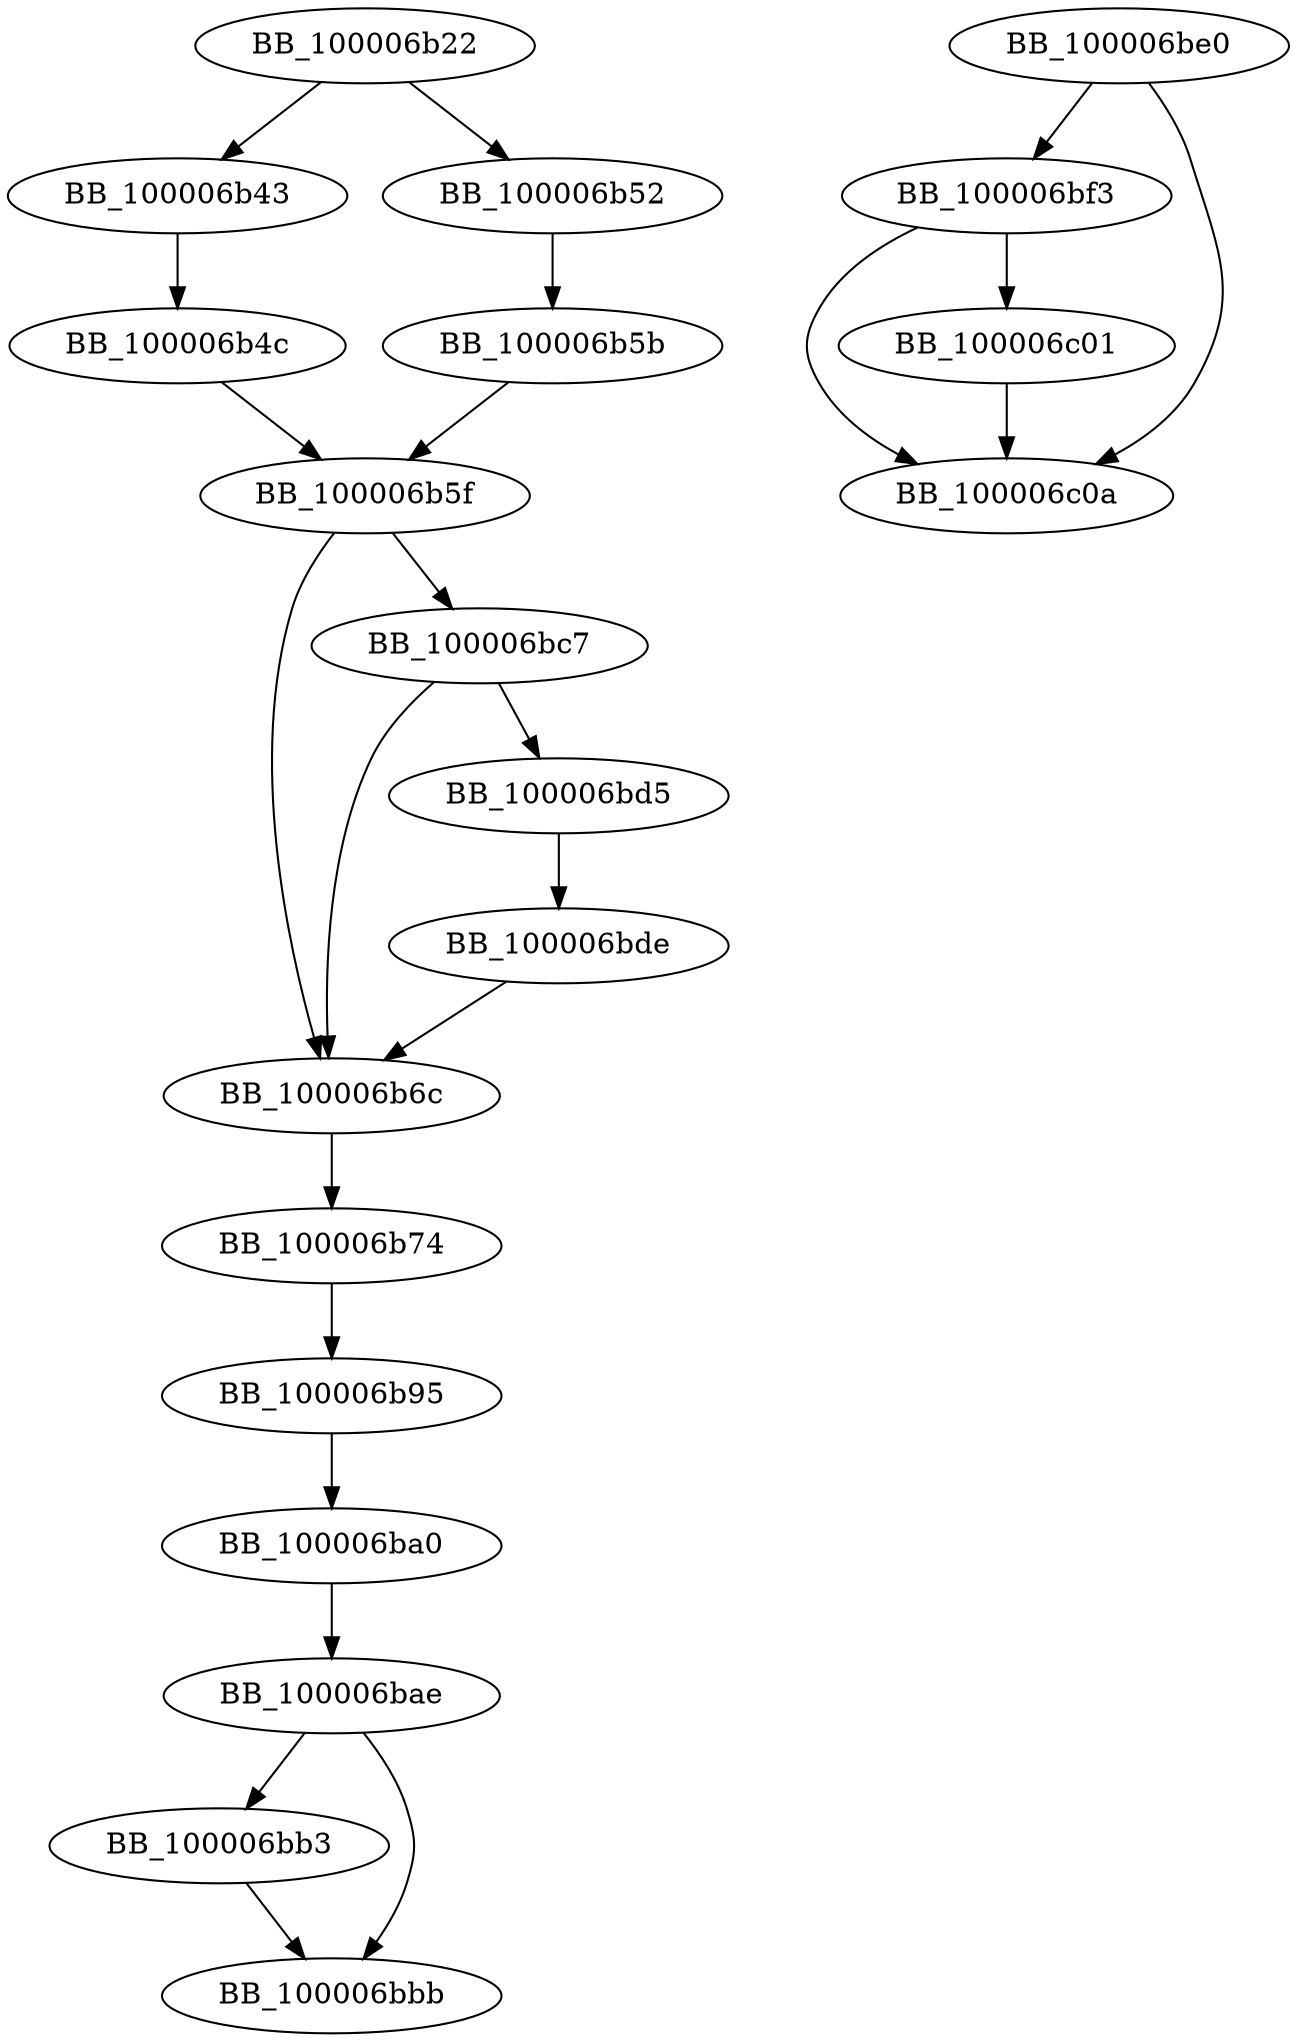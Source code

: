DiGraph __ZN10STRINGDATA13GET_PATH_INFOEb{
BB_100006b22->BB_100006b43
BB_100006b22->BB_100006b52
BB_100006b43->BB_100006b4c
BB_100006b4c->BB_100006b5f
BB_100006b52->BB_100006b5b
BB_100006b5b->BB_100006b5f
BB_100006b5f->BB_100006b6c
BB_100006b5f->BB_100006bc7
BB_100006b6c->BB_100006b74
BB_100006b74->BB_100006b95
BB_100006b95->BB_100006ba0
BB_100006ba0->BB_100006bae
BB_100006bae->BB_100006bb3
BB_100006bae->BB_100006bbb
BB_100006bb3->BB_100006bbb
BB_100006bc7->BB_100006b6c
BB_100006bc7->BB_100006bd5
BB_100006bd5->BB_100006bde
BB_100006bde->BB_100006b6c
BB_100006be0->BB_100006bf3
BB_100006be0->BB_100006c0a
BB_100006bf3->BB_100006c01
BB_100006bf3->BB_100006c0a
BB_100006c01->BB_100006c0a
}
